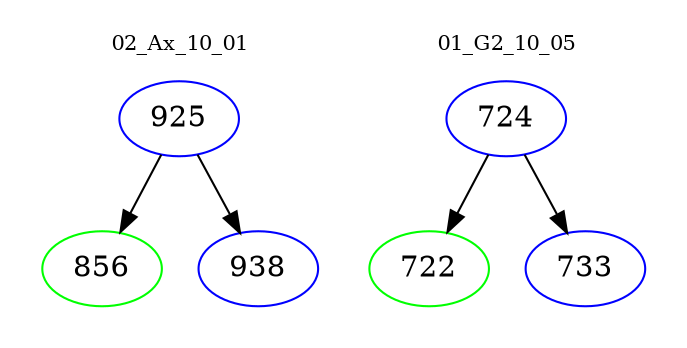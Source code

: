 digraph{
subgraph cluster_0 {
color = white
label = "02_Ax_10_01";
fontsize=10;
T0_925 [label="925", color="blue"]
T0_925 -> T0_856 [color="black"]
T0_856 [label="856", color="green"]
T0_925 -> T0_938 [color="black"]
T0_938 [label="938", color="blue"]
}
subgraph cluster_1 {
color = white
label = "01_G2_10_05";
fontsize=10;
T1_724 [label="724", color="blue"]
T1_724 -> T1_722 [color="black"]
T1_722 [label="722", color="green"]
T1_724 -> T1_733 [color="black"]
T1_733 [label="733", color="blue"]
}
}
